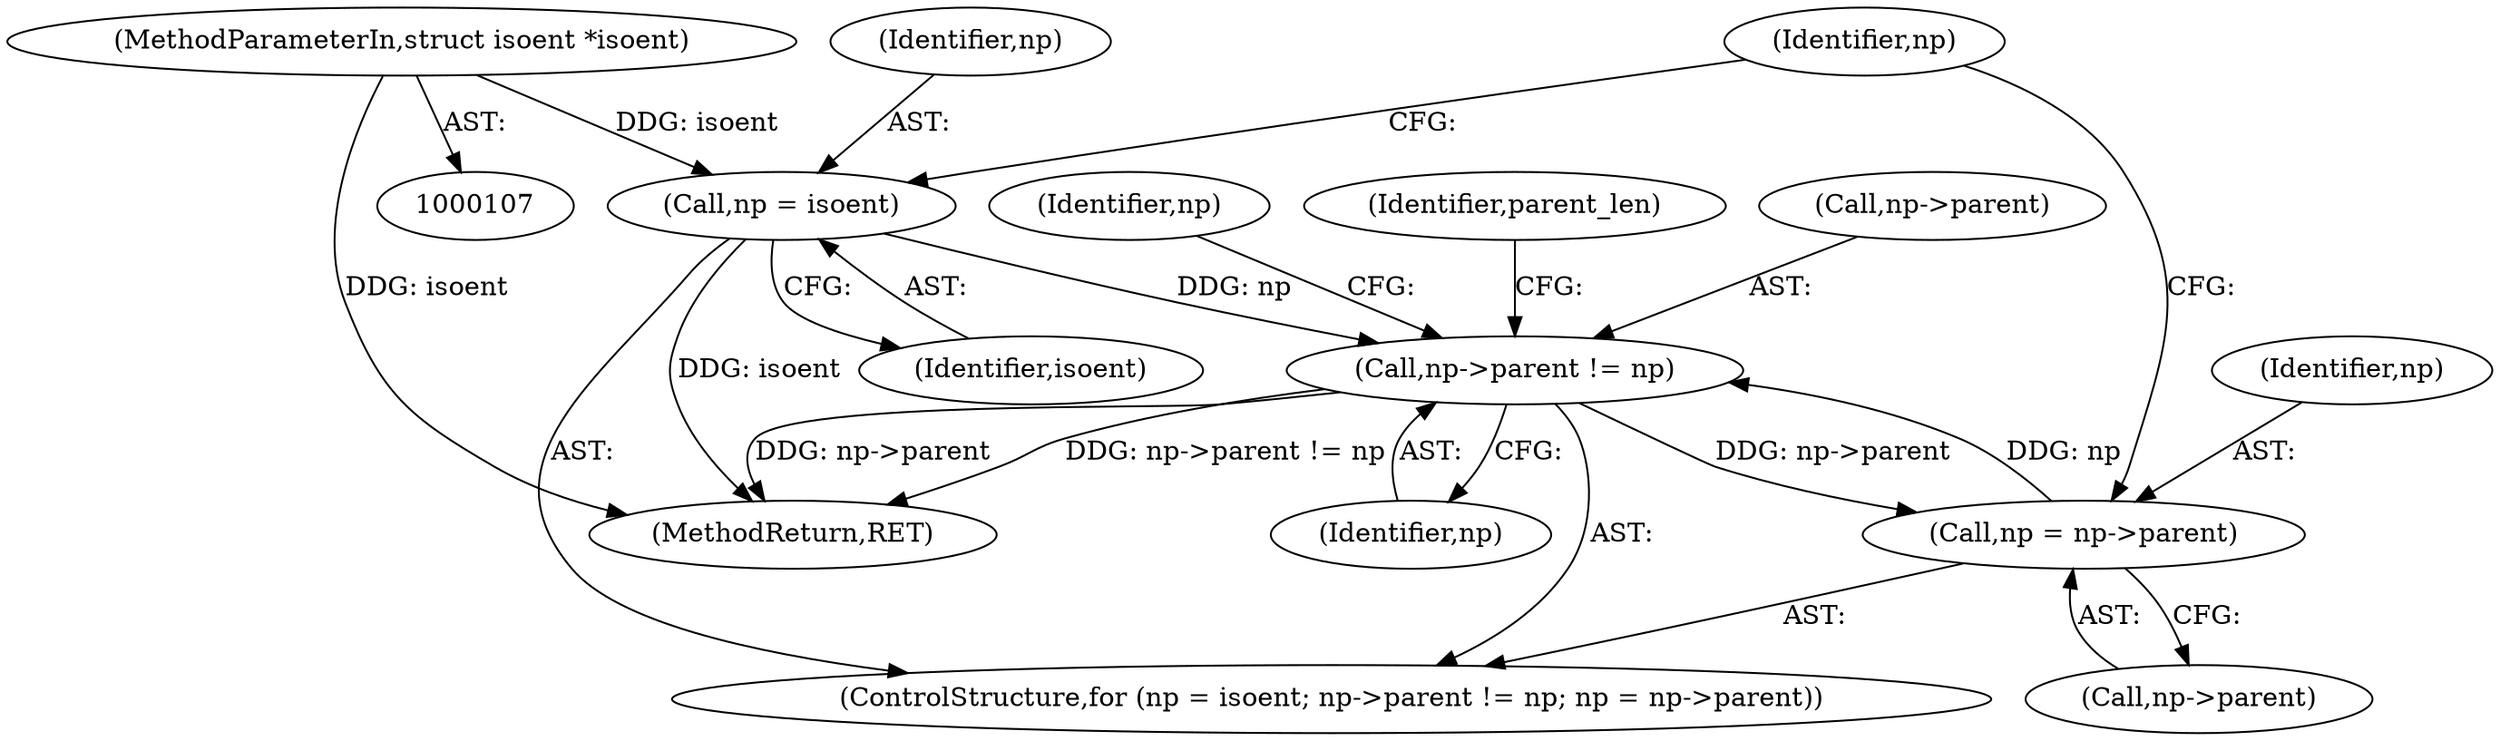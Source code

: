 digraph "0_libarchive_3014e198@pointer" {
"1000182" [label="(Call,np->parent != np)"];
"1000187" [label="(Call,np = np->parent)"];
"1000182" [label="(Call,np->parent != np)"];
"1000179" [label="(Call,np = isoent)"];
"1000109" [label="(MethodParameterIn,struct isoent *isoent)"];
"1000186" [label="(Identifier,np)"];
"1000109" [label="(MethodParameterIn,struct isoent *isoent)"];
"1000180" [label="(Identifier,np)"];
"1000189" [label="(Call,np->parent)"];
"1000184" [label="(Identifier,np)"];
"1000178" [label="(ControlStructure,for (np = isoent; np->parent != np; np = np->parent))"];
"1000201" [label="(Identifier,np)"];
"1000188" [label="(Identifier,np)"];
"1000193" [label="(Identifier,parent_len)"];
"1000187" [label="(Call,np = np->parent)"];
"1000182" [label="(Call,np->parent != np)"];
"1000183" [label="(Call,np->parent)"];
"1000544" [label="(MethodReturn,RET)"];
"1000181" [label="(Identifier,isoent)"];
"1000179" [label="(Call,np = isoent)"];
"1000182" -> "1000178"  [label="AST: "];
"1000182" -> "1000186"  [label="CFG: "];
"1000183" -> "1000182"  [label="AST: "];
"1000186" -> "1000182"  [label="AST: "];
"1000193" -> "1000182"  [label="CFG: "];
"1000201" -> "1000182"  [label="CFG: "];
"1000182" -> "1000544"  [label="DDG: np->parent != np"];
"1000182" -> "1000544"  [label="DDG: np->parent"];
"1000187" -> "1000182"  [label="DDG: np"];
"1000179" -> "1000182"  [label="DDG: np"];
"1000182" -> "1000187"  [label="DDG: np->parent"];
"1000187" -> "1000178"  [label="AST: "];
"1000187" -> "1000189"  [label="CFG: "];
"1000188" -> "1000187"  [label="AST: "];
"1000189" -> "1000187"  [label="AST: "];
"1000184" -> "1000187"  [label="CFG: "];
"1000179" -> "1000178"  [label="AST: "];
"1000179" -> "1000181"  [label="CFG: "];
"1000180" -> "1000179"  [label="AST: "];
"1000181" -> "1000179"  [label="AST: "];
"1000184" -> "1000179"  [label="CFG: "];
"1000179" -> "1000544"  [label="DDG: isoent"];
"1000109" -> "1000179"  [label="DDG: isoent"];
"1000109" -> "1000107"  [label="AST: "];
"1000109" -> "1000544"  [label="DDG: isoent"];
}
